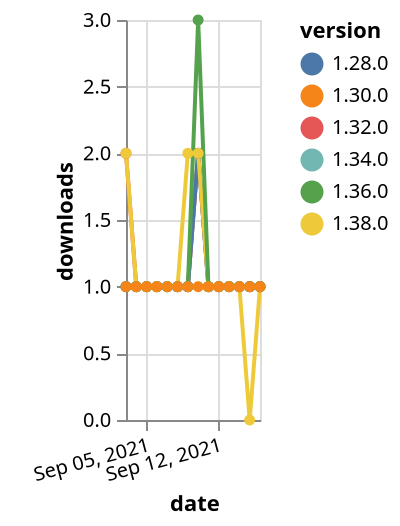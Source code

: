 {"$schema": "https://vega.github.io/schema/vega-lite/v5.json", "description": "A simple bar chart with embedded data.", "data": {"values": [{"date": "2021-09-03", "total": 145, "delta": 1, "version": "1.34.0"}, {"date": "2021-09-04", "total": 146, "delta": 1, "version": "1.34.0"}, {"date": "2021-09-05", "total": 147, "delta": 1, "version": "1.34.0"}, {"date": "2021-09-06", "total": 148, "delta": 1, "version": "1.34.0"}, {"date": "2021-09-07", "total": 149, "delta": 1, "version": "1.34.0"}, {"date": "2021-09-08", "total": 150, "delta": 1, "version": "1.34.0"}, {"date": "2021-09-09", "total": 151, "delta": 1, "version": "1.34.0"}, {"date": "2021-09-10", "total": 153, "delta": 2, "version": "1.34.0"}, {"date": "2021-09-11", "total": 154, "delta": 1, "version": "1.34.0"}, {"date": "2021-09-12", "total": 155, "delta": 1, "version": "1.34.0"}, {"date": "2021-09-13", "total": 156, "delta": 1, "version": "1.34.0"}, {"date": "2021-09-14", "total": 157, "delta": 1, "version": "1.34.0"}, {"date": "2021-09-15", "total": 158, "delta": 1, "version": "1.34.0"}, {"date": "2021-09-16", "total": 159, "delta": 1, "version": "1.34.0"}, {"date": "2021-09-03", "total": 175, "delta": 2, "version": "1.32.0"}, {"date": "2021-09-04", "total": 176, "delta": 1, "version": "1.32.0"}, {"date": "2021-09-05", "total": 177, "delta": 1, "version": "1.32.0"}, {"date": "2021-09-06", "total": 178, "delta": 1, "version": "1.32.0"}, {"date": "2021-09-07", "total": 179, "delta": 1, "version": "1.32.0"}, {"date": "2021-09-08", "total": 180, "delta": 1, "version": "1.32.0"}, {"date": "2021-09-09", "total": 181, "delta": 1, "version": "1.32.0"}, {"date": "2021-09-10", "total": 183, "delta": 2, "version": "1.32.0"}, {"date": "2021-09-11", "total": 184, "delta": 1, "version": "1.32.0"}, {"date": "2021-09-12", "total": 185, "delta": 1, "version": "1.32.0"}, {"date": "2021-09-13", "total": 186, "delta": 1, "version": "1.32.0"}, {"date": "2021-09-14", "total": 187, "delta": 1, "version": "1.32.0"}, {"date": "2021-09-15", "total": 188, "delta": 1, "version": "1.32.0"}, {"date": "2021-09-16", "total": 189, "delta": 1, "version": "1.32.0"}, {"date": "2021-09-03", "total": 216, "delta": 1, "version": "1.28.0"}, {"date": "2021-09-04", "total": 217, "delta": 1, "version": "1.28.0"}, {"date": "2021-09-05", "total": 218, "delta": 1, "version": "1.28.0"}, {"date": "2021-09-06", "total": 219, "delta": 1, "version": "1.28.0"}, {"date": "2021-09-07", "total": 220, "delta": 1, "version": "1.28.0"}, {"date": "2021-09-08", "total": 221, "delta": 1, "version": "1.28.0"}, {"date": "2021-09-09", "total": 222, "delta": 1, "version": "1.28.0"}, {"date": "2021-09-10", "total": 224, "delta": 2, "version": "1.28.0"}, {"date": "2021-09-11", "total": 225, "delta": 1, "version": "1.28.0"}, {"date": "2021-09-12", "total": 226, "delta": 1, "version": "1.28.0"}, {"date": "2021-09-13", "total": 227, "delta": 1, "version": "1.28.0"}, {"date": "2021-09-14", "total": 228, "delta": 1, "version": "1.28.0"}, {"date": "2021-09-15", "total": 229, "delta": 1, "version": "1.28.0"}, {"date": "2021-09-16", "total": 230, "delta": 1, "version": "1.28.0"}, {"date": "2021-09-03", "total": 113, "delta": 2, "version": "1.38.0"}, {"date": "2021-09-04", "total": 114, "delta": 1, "version": "1.38.0"}, {"date": "2021-09-05", "total": 115, "delta": 1, "version": "1.38.0"}, {"date": "2021-09-06", "total": 116, "delta": 1, "version": "1.38.0"}, {"date": "2021-09-07", "total": 117, "delta": 1, "version": "1.38.0"}, {"date": "2021-09-08", "total": 118, "delta": 1, "version": "1.38.0"}, {"date": "2021-09-09", "total": 120, "delta": 2, "version": "1.38.0"}, {"date": "2021-09-10", "total": 122, "delta": 2, "version": "1.38.0"}, {"date": "2021-09-11", "total": 123, "delta": 1, "version": "1.38.0"}, {"date": "2021-09-12", "total": 124, "delta": 1, "version": "1.38.0"}, {"date": "2021-09-13", "total": 125, "delta": 1, "version": "1.38.0"}, {"date": "2021-09-14", "total": 126, "delta": 1, "version": "1.38.0"}, {"date": "2021-09-15", "total": 126, "delta": 0, "version": "1.38.0"}, {"date": "2021-09-16", "total": 127, "delta": 1, "version": "1.38.0"}, {"date": "2021-09-03", "total": 173, "delta": 1, "version": "1.36.0"}, {"date": "2021-09-04", "total": 174, "delta": 1, "version": "1.36.0"}, {"date": "2021-09-05", "total": 175, "delta": 1, "version": "1.36.0"}, {"date": "2021-09-06", "total": 176, "delta": 1, "version": "1.36.0"}, {"date": "2021-09-07", "total": 177, "delta": 1, "version": "1.36.0"}, {"date": "2021-09-08", "total": 178, "delta": 1, "version": "1.36.0"}, {"date": "2021-09-09", "total": 179, "delta": 1, "version": "1.36.0"}, {"date": "2021-09-10", "total": 182, "delta": 3, "version": "1.36.0"}, {"date": "2021-09-11", "total": 183, "delta": 1, "version": "1.36.0"}, {"date": "2021-09-12", "total": 184, "delta": 1, "version": "1.36.0"}, {"date": "2021-09-13", "total": 185, "delta": 1, "version": "1.36.0"}, {"date": "2021-09-14", "total": 186, "delta": 1, "version": "1.36.0"}, {"date": "2021-09-15", "total": 187, "delta": 1, "version": "1.36.0"}, {"date": "2021-09-16", "total": 188, "delta": 1, "version": "1.36.0"}, {"date": "2021-09-03", "total": 173, "delta": 1, "version": "1.30.0"}, {"date": "2021-09-04", "total": 174, "delta": 1, "version": "1.30.0"}, {"date": "2021-09-05", "total": 175, "delta": 1, "version": "1.30.0"}, {"date": "2021-09-06", "total": 176, "delta": 1, "version": "1.30.0"}, {"date": "2021-09-07", "total": 177, "delta": 1, "version": "1.30.0"}, {"date": "2021-09-08", "total": 178, "delta": 1, "version": "1.30.0"}, {"date": "2021-09-09", "total": 179, "delta": 1, "version": "1.30.0"}, {"date": "2021-09-10", "total": 180, "delta": 1, "version": "1.30.0"}, {"date": "2021-09-11", "total": 181, "delta": 1, "version": "1.30.0"}, {"date": "2021-09-12", "total": 182, "delta": 1, "version": "1.30.0"}, {"date": "2021-09-13", "total": 183, "delta": 1, "version": "1.30.0"}, {"date": "2021-09-14", "total": 184, "delta": 1, "version": "1.30.0"}, {"date": "2021-09-15", "total": 185, "delta": 1, "version": "1.30.0"}, {"date": "2021-09-16", "total": 186, "delta": 1, "version": "1.30.0"}]}, "width": "container", "mark": {"type": "line", "point": {"filled": true}}, "encoding": {"x": {"field": "date", "type": "temporal", "timeUnit": "yearmonthdate", "title": "date", "axis": {"labelAngle": -15}}, "y": {"field": "delta", "type": "quantitative", "title": "downloads"}, "color": {"field": "version", "type": "nominal"}, "tooltip": {"field": "delta"}}}